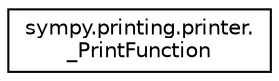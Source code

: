 digraph "Graphical Class Hierarchy"
{
 // LATEX_PDF_SIZE
  edge [fontname="Helvetica",fontsize="10",labelfontname="Helvetica",labelfontsize="10"];
  node [fontname="Helvetica",fontsize="10",shape=record];
  rankdir="LR";
  Node0 [label="sympy.printing.printer.\l_PrintFunction",height=0.2,width=0.4,color="black", fillcolor="white", style="filled",URL="$classsympy_1_1printing_1_1printer_1_1__PrintFunction.html",tooltip=" "];
}

